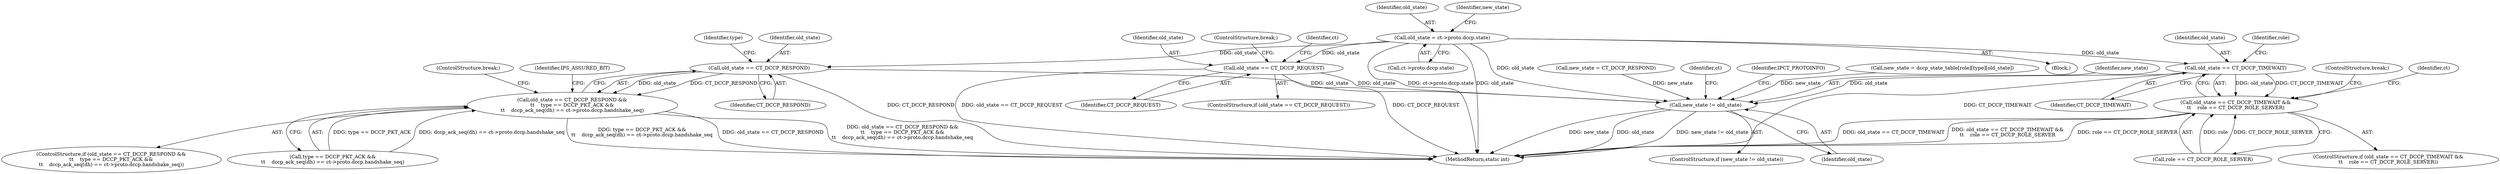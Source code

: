 digraph "0_linux_b22f5126a24b3b2f15448c3f2a254fc10cbc2b92_1@pointer" {
"1000181" [label="(Call,old_state = ct->proto.dccp.state)"];
"1000205" [label="(Call,old_state == CT_DCCP_TIMEWAIT)"];
"1000204" [label="(Call,old_state == CT_DCCP_TIMEWAIT &&\n\t\t    role == CT_DCCP_ROLE_SERVER)"];
"1000436" [label="(Call,new_state != old_state)"];
"1000238" [label="(Call,old_state == CT_DCCP_REQUEST)"];
"1000255" [label="(Call,old_state == CT_DCCP_RESPOND)"];
"1000254" [label="(Call,old_state == CT_DCCP_RESPOND &&\n\t\t    type == DCCP_PKT_ACK &&\n\t\t    dccp_ack_seq(dh) == ct->proto.dccp.handshake_seq)"];
"1000204" [label="(Call,old_state == CT_DCCP_TIMEWAIT &&\n\t\t    role == CT_DCCP_ROLE_SERVER)"];
"1000238" [label="(Call,old_state == CT_DCCP_REQUEST)"];
"1000436" [label="(Call,new_state != old_state)"];
"1000258" [label="(Call,type == DCCP_PKT_ACK &&\n\t\t    dccp_ack_seq(dh) == ct->proto.dccp.handshake_seq)"];
"1000339" [label="(Call,new_state = CT_DCCP_RESPOND)"];
"1000253" [label="(ControlStructure,if (old_state == CT_DCCP_RESPOND &&\n\t\t    type == DCCP_PKT_ACK &&\n\t\t    dccp_ack_seq(dh) == ct->proto.dccp.handshake_seq))"];
"1000435" [label="(ControlStructure,if (new_state != old_state))"];
"1000273" [label="(Identifier,IPS_ASSURED_BIT)"];
"1000451" [label="(MethodReturn,static int)"];
"1000443" [label="(Identifier,ct)"];
"1000208" [label="(Call,role == CT_DCCP_ROLE_SERVER)"];
"1000440" [label="(Identifier,IPCT_PROTOINFO)"];
"1000254" [label="(Call,old_state == CT_DCCP_RESPOND &&\n\t\t    type == DCCP_PKT_ACK &&\n\t\t    dccp_ack_seq(dh) == ct->proto.dccp.handshake_seq)"];
"1000438" [label="(Identifier,old_state)"];
"1000182" [label="(Identifier,old_state)"];
"1000257" [label="(Identifier,CT_DCCP_RESPOND)"];
"1000255" [label="(Call,old_state == CT_DCCP_RESPOND)"];
"1000190" [label="(Call,new_state = dccp_state_table[role][type][old_state])"];
"1000245" [label="(Identifier,ct)"];
"1000260" [label="(Identifier,type)"];
"1000191" [label="(Identifier,new_state)"];
"1000278" [label="(ControlStructure,break;)"];
"1000183" [label="(Call,ct->proto.dccp.state)"];
"1000437" [label="(Identifier,new_state)"];
"1000256" [label="(Identifier,old_state)"];
"1000111" [label="(Block,)"];
"1000237" [label="(ControlStructure,if (old_state == CT_DCCP_REQUEST))"];
"1000209" [label="(Identifier,role)"];
"1000206" [label="(Identifier,old_state)"];
"1000240" [label="(Identifier,CT_DCCP_REQUEST)"];
"1000205" [label="(Call,old_state == CT_DCCP_TIMEWAIT)"];
"1000203" [label="(ControlStructure,if (old_state == CT_DCCP_TIMEWAIT &&\n\t\t    role == CT_DCCP_ROLE_SERVER))"];
"1000235" [label="(ControlStructure,break;)"];
"1000239" [label="(Identifier,old_state)"];
"1000251" [label="(ControlStructure,break;)"];
"1000181" [label="(Call,old_state = ct->proto.dccp.state)"];
"1000207" [label="(Identifier,CT_DCCP_TIMEWAIT)"];
"1000217" [label="(Identifier,ct)"];
"1000181" -> "1000111"  [label="AST: "];
"1000181" -> "1000183"  [label="CFG: "];
"1000182" -> "1000181"  [label="AST: "];
"1000183" -> "1000181"  [label="AST: "];
"1000191" -> "1000181"  [label="CFG: "];
"1000181" -> "1000451"  [label="DDG: old_state"];
"1000181" -> "1000451"  [label="DDG: ct->proto.dccp.state"];
"1000181" -> "1000205"  [label="DDG: old_state"];
"1000181" -> "1000238"  [label="DDG: old_state"];
"1000181" -> "1000255"  [label="DDG: old_state"];
"1000181" -> "1000436"  [label="DDG: old_state"];
"1000205" -> "1000204"  [label="AST: "];
"1000205" -> "1000207"  [label="CFG: "];
"1000206" -> "1000205"  [label="AST: "];
"1000207" -> "1000205"  [label="AST: "];
"1000209" -> "1000205"  [label="CFG: "];
"1000204" -> "1000205"  [label="CFG: "];
"1000205" -> "1000451"  [label="DDG: CT_DCCP_TIMEWAIT"];
"1000205" -> "1000204"  [label="DDG: old_state"];
"1000205" -> "1000204"  [label="DDG: CT_DCCP_TIMEWAIT"];
"1000205" -> "1000436"  [label="DDG: old_state"];
"1000204" -> "1000203"  [label="AST: "];
"1000204" -> "1000208"  [label="CFG: "];
"1000208" -> "1000204"  [label="AST: "];
"1000217" -> "1000204"  [label="CFG: "];
"1000235" -> "1000204"  [label="CFG: "];
"1000204" -> "1000451"  [label="DDG: role == CT_DCCP_ROLE_SERVER"];
"1000204" -> "1000451"  [label="DDG: old_state == CT_DCCP_TIMEWAIT"];
"1000204" -> "1000451"  [label="DDG: old_state == CT_DCCP_TIMEWAIT &&\n\t\t    role == CT_DCCP_ROLE_SERVER"];
"1000208" -> "1000204"  [label="DDG: role"];
"1000208" -> "1000204"  [label="DDG: CT_DCCP_ROLE_SERVER"];
"1000436" -> "1000435"  [label="AST: "];
"1000436" -> "1000438"  [label="CFG: "];
"1000437" -> "1000436"  [label="AST: "];
"1000438" -> "1000436"  [label="AST: "];
"1000440" -> "1000436"  [label="CFG: "];
"1000443" -> "1000436"  [label="CFG: "];
"1000436" -> "1000451"  [label="DDG: new_state != old_state"];
"1000436" -> "1000451"  [label="DDG: new_state"];
"1000436" -> "1000451"  [label="DDG: old_state"];
"1000190" -> "1000436"  [label="DDG: new_state"];
"1000339" -> "1000436"  [label="DDG: new_state"];
"1000238" -> "1000436"  [label="DDG: old_state"];
"1000255" -> "1000436"  [label="DDG: old_state"];
"1000238" -> "1000237"  [label="AST: "];
"1000238" -> "1000240"  [label="CFG: "];
"1000239" -> "1000238"  [label="AST: "];
"1000240" -> "1000238"  [label="AST: "];
"1000245" -> "1000238"  [label="CFG: "];
"1000251" -> "1000238"  [label="CFG: "];
"1000238" -> "1000451"  [label="DDG: CT_DCCP_REQUEST"];
"1000238" -> "1000451"  [label="DDG: old_state == CT_DCCP_REQUEST"];
"1000255" -> "1000254"  [label="AST: "];
"1000255" -> "1000257"  [label="CFG: "];
"1000256" -> "1000255"  [label="AST: "];
"1000257" -> "1000255"  [label="AST: "];
"1000260" -> "1000255"  [label="CFG: "];
"1000254" -> "1000255"  [label="CFG: "];
"1000255" -> "1000451"  [label="DDG: CT_DCCP_RESPOND"];
"1000255" -> "1000254"  [label="DDG: old_state"];
"1000255" -> "1000254"  [label="DDG: CT_DCCP_RESPOND"];
"1000254" -> "1000253"  [label="AST: "];
"1000254" -> "1000258"  [label="CFG: "];
"1000258" -> "1000254"  [label="AST: "];
"1000273" -> "1000254"  [label="CFG: "];
"1000278" -> "1000254"  [label="CFG: "];
"1000254" -> "1000451"  [label="DDG: old_state == CT_DCCP_RESPOND"];
"1000254" -> "1000451"  [label="DDG: old_state == CT_DCCP_RESPOND &&\n\t\t    type == DCCP_PKT_ACK &&\n\t\t    dccp_ack_seq(dh) == ct->proto.dccp.handshake_seq"];
"1000254" -> "1000451"  [label="DDG: type == DCCP_PKT_ACK &&\n\t\t    dccp_ack_seq(dh) == ct->proto.dccp.handshake_seq"];
"1000258" -> "1000254"  [label="DDG: type == DCCP_PKT_ACK"];
"1000258" -> "1000254"  [label="DDG: dccp_ack_seq(dh) == ct->proto.dccp.handshake_seq"];
}
